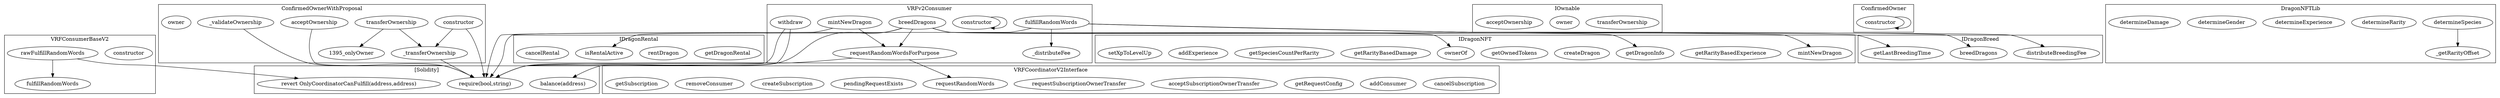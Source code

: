 strict digraph {
subgraph cluster_1218_VRFConsumerBaseV2 {
label = "VRFConsumerBaseV2"
"1218_fulfillRandomWords" [label="fulfillRandomWords"]
"1218_constructor" [label="constructor"]
"1218_rawFulfillRandomWords" [label="rawFulfillRandomWords"]
"1218_rawFulfillRandomWords" -> "1218_fulfillRandomWords"
}subgraph cluster_1411_IOwnable {
label = "IOwnable"
"1411_transferOwnership" [label="transferOwnership"]
"1411_owner" [label="owner"]
"1411_acceptOwnership" [label="acceptOwnership"]
}subgraph cluster_1160_ConfirmedOwner {
label = "ConfirmedOwner"
"1160_constructor" [label="constructor"]
"1160_constructor" -> "1160_constructor"
}subgraph cluster_1395_ConfirmedOwnerWithProposal {
label = "ConfirmedOwnerWithProposal"
"1395_constructor" [label="constructor"]
"1395__validateOwnership" [label="_validateOwnership"]
"1395_acceptOwnership" [label="acceptOwnership"]
"1395__transferOwnership" [label="_transferOwnership"]
"1395_transferOwnership" [label="transferOwnership"]
"1395_owner" [label="owner"]
"1395_constructor" -> "1395__transferOwnership"
"1395_transferOwnership" -> "1395__transferOwnership"
"1395_transferOwnership" -> "1395_onlyOwner"
}subgraph cluster_1044_IDragonRental {
label = "IDragonRental"
"1044_getDragonRental" [label="getDragonRental"]
"1044_rentDragon" [label="rentDragon"]
"1044_isRentalActive" [label="isRentalActive"]
"1044_cancelRental" [label="cancelRental"]
}subgraph cluster_1013_DragonNFTLib {
label = "DragonNFTLib"
"1013__getRarityOffset" [label="_getRarityOffset"]
"1013_determineSpecies" [label="determineSpecies"]
"1013_determineRarity" [label="determineRarity"]
"1013_determineExperience" [label="determineExperience"]
"1013_determineGender" [label="determineGender"]
"1013_determineDamage" [label="determineDamage"]
"1013_determineSpecies" -> "1013__getRarityOffset"
}subgraph cluster_1140_VRFCoordinatorV2Interface {
label = "VRFCoordinatorV2Interface"
"1140_cancelSubscription" [label="cancelSubscription"]
"1140_addConsumer" [label="addConsumer"]
"1140_getRequestConfig" [label="getRequestConfig"]
"1140_acceptSubscriptionOwnerTransfer" [label="acceptSubscriptionOwnerTransfer"]
"1140_requestSubscriptionOwnerTransfer" [label="requestSubscriptionOwnerTransfer"]
"1140_requestRandomWords" [label="requestRandomWords"]
"1140_pendingRequestExists" [label="pendingRequestExists"]
"1140_createSubscription" [label="createSubscription"]
"1140_removeConsumer" [label="removeConsumer"]
"1140_getSubscription" [label="getSubscription"]
}subgraph cluster_599_VRFv2Consumer {
label = "VRFv2Consumer"
"599_withdraw" [label="withdraw"]
"599_constructor" [label="constructor"]
"599_requestRandomWordsForPurpose" [label="requestRandomWordsForPurpose"]
"599_fulfillRandomWords" [label="fulfillRandomWords"]
"599_mintNewDragon" [label="mintNewDragon"]
"599_breedDragons" [label="breedDragons"]
"599__distributeFee" [label="_distributeFee"]
"599_fulfillRandomWords" -> "599__distributeFee"
"599_constructor" -> "599_constructor"
"599_breedDragons" -> "599_requestRandomWordsForPurpose"
"599_mintNewDragon" -> "599_requestRandomWordsForPurpose"
}subgraph cluster_728_IDragonNFT {
label = "IDragonNFT"
"728_mintNewDragon" [label="mintNewDragon"]
"728_getRarityBasedExperience" [label="getRarityBasedExperience"]
"728_getDragonInfo" [label="getDragonInfo"]
"728_createDragon" [label="createDragon"]
"728_getOwnedTokens" [label="getOwnedTokens"]
"728_ownerOf" [label="ownerOf"]
"728_getRarityBasedDamage" [label="getRarityBasedDamage"]
"728_getSpeciesCountPerRarity" [label="getSpeciesCountPerRarity"]
"728_addExperience" [label="addExperience"]
"728_setXpToLevelUp" [label="setXpToLevelUp"]
}subgraph cluster_634_IDragonBreed {
label = "IDragonBreed"
"634_distributeBreedingFee" [label="distributeBreedingFee"]
"634_breedDragons" [label="breedDragons"]
"634_getLastBreedingTime" [label="getLastBreedingTime"]
}subgraph cluster_solidity {
label = "[Solidity]"
"require(bool,string)" 
"revert OnlyCoordinatorCanFulfill(address,address)" 
"balance(address)" 
"1395__transferOwnership" -> "require(bool,string)"
"599_withdraw" -> "require(bool,string)"
"1395_acceptOwnership" -> "require(bool,string)"
"1218_rawFulfillRandomWords" -> "revert OnlyCoordinatorCanFulfill(address,address)"
"599_mintNewDragon" -> "require(bool,string)"
"1395_constructor" -> "require(bool,string)"
"599_requestRandomWordsForPurpose" -> "require(bool,string)"
"599_breedDragons" -> "require(bool,string)"
"599_fulfillRandomWords" -> "require(bool,string)"
"1395__validateOwnership" -> "require(bool,string)"
"599_withdraw" -> "balance(address)"
}"599_breedDragons" -> "1044_isRentalActive"
"599_breedDragons" -> "728_ownerOf"
"599_requestRandomWordsForPurpose" -> "1140_requestRandomWords"
"599_breedDragons" -> "634_getLastBreedingTime"
"599_fulfillRandomWords" -> "634_breedDragons"
"599_fulfillRandomWords" -> "728_mintNewDragon"
"599_fulfillRandomWords" -> "634_distributeBreedingFee"
"599_breedDragons" -> "728_getDragonInfo"
}
